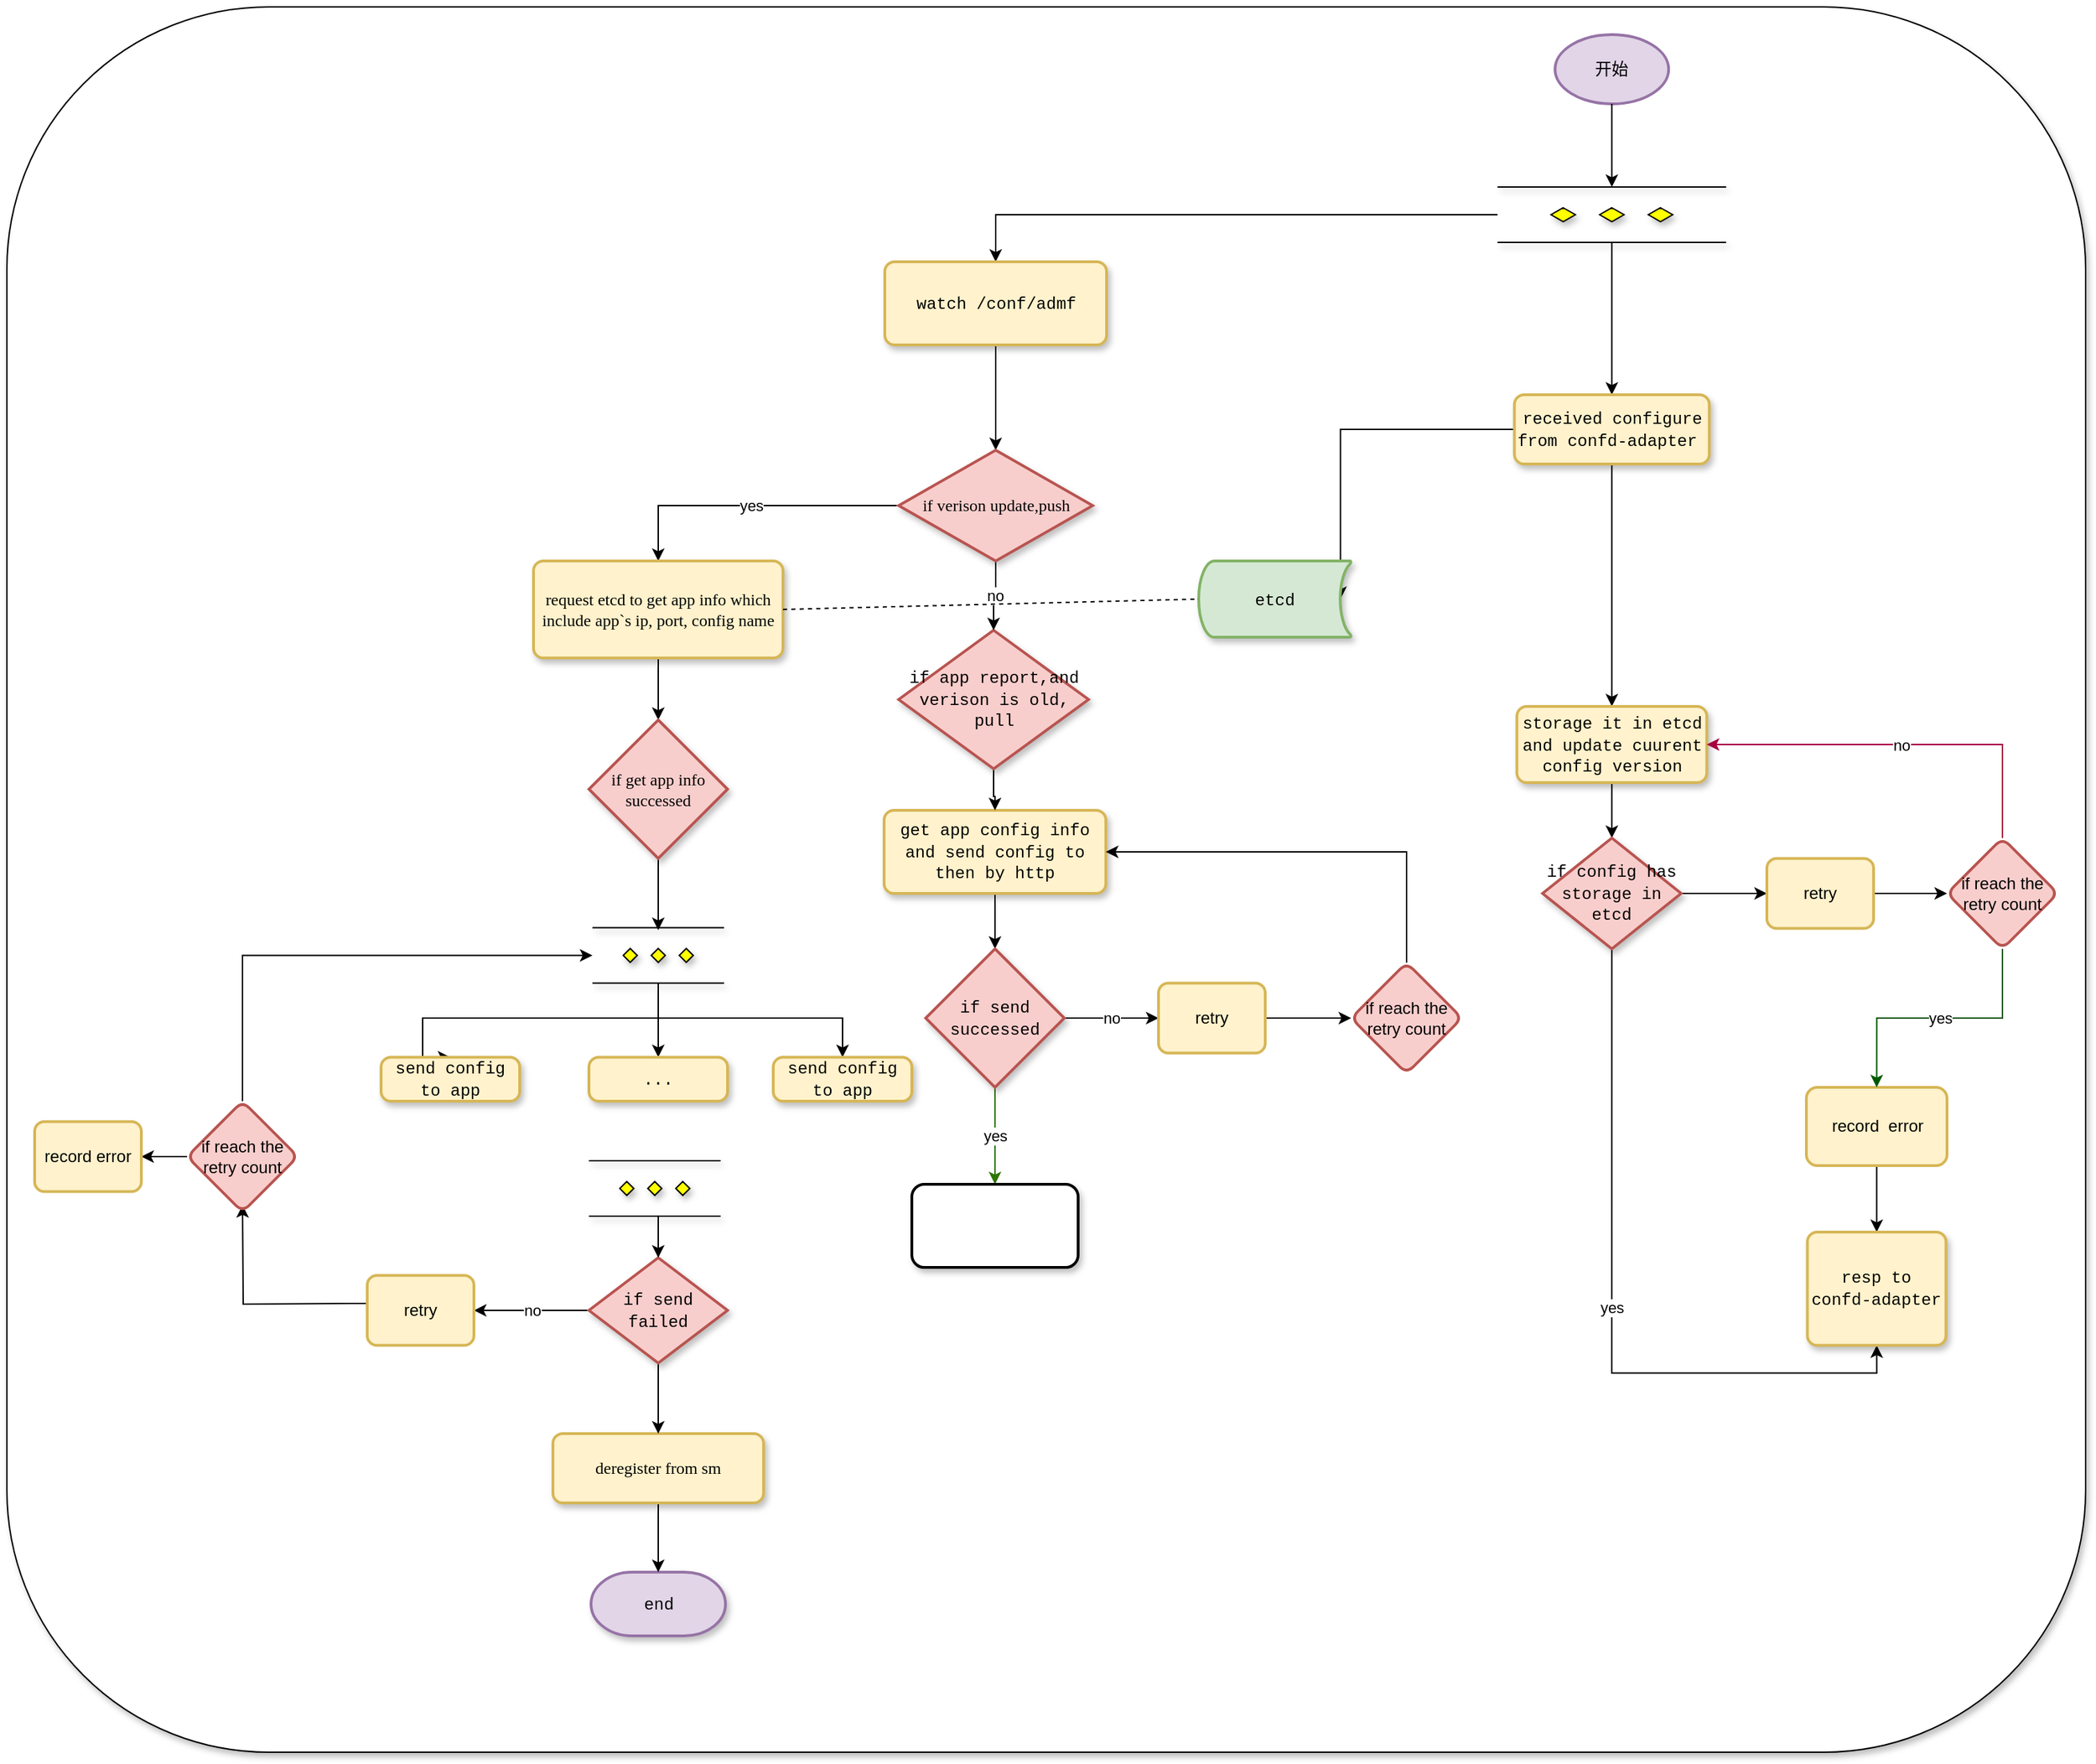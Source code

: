 <mxfile version="13.8.1" type="github">
  <diagram id="C5RBs43oDa-KdzZeNtuy" name="Page-1">
    <mxGraphModel dx="2489" dy="-373" grid="1" gridSize="10" guides="1" tooltips="1" connect="1" arrows="1" fold="1" page="1" pageScale="1" pageWidth="827" pageHeight="1169" math="0" shadow="0">
      <root>
        <mxCell id="WIyWlLk6GJQsqaUBKTNV-0" />
        <mxCell id="WIyWlLk6GJQsqaUBKTNV-1" parent="WIyWlLk6GJQsqaUBKTNV-0" />
        <mxCell id="MOtrbbV4XvPzGapGwvdg-0" value="" style="rounded=1;whiteSpace=wrap;html=1;shadow=1;glass=0;sketch=0;strokeWidth=1;gradientColor=none;" parent="WIyWlLk6GJQsqaUBKTNV-1" vertex="1">
          <mxGeometry x="-820" y="1510" width="1500" height="1260" as="geometry" />
        </mxCell>
        <mxCell id="MOtrbbV4XvPzGapGwvdg-40" value="开始" style="strokeWidth=2;html=1;shape=mxgraph.flowchart.start_1;whiteSpace=wrap;fillColor=#e1d5e7;strokeColor=#9673a6;" parent="WIyWlLk6GJQsqaUBKTNV-1" vertex="1">
          <mxGeometry x="297.13" y="1530" width="82" height="50" as="geometry" />
        </mxCell>
        <mxCell id="mS3H4aOOXCstNZzSepwQ-0" style="edgeStyle=orthogonalEdgeStyle;rounded=0;orthogonalLoop=1;jettySize=auto;html=1;exitX=0.5;exitY=1;exitDx=0;exitDy=0;exitPerimeter=0;entryX=0.5;entryY=0;entryDx=0;entryDy=0;" edge="1" parent="WIyWlLk6GJQsqaUBKTNV-1" source="MOtrbbV4XvPzGapGwvdg-47" target="MOtrbbV4XvPzGapGwvdg-54">
          <mxGeometry relative="1" as="geometry" />
        </mxCell>
        <mxCell id="mS3H4aOOXCstNZzSepwQ-3" style="edgeStyle=orthogonalEdgeStyle;rounded=0;orthogonalLoop=1;jettySize=auto;html=1;exitX=0;exitY=0.5;exitDx=0;exitDy=0;exitPerimeter=0;" edge="1" parent="WIyWlLk6GJQsqaUBKTNV-1" source="MOtrbbV4XvPzGapGwvdg-47" target="MOtrbbV4XvPzGapGwvdg-97">
          <mxGeometry relative="1" as="geometry" />
        </mxCell>
        <mxCell id="MOtrbbV4XvPzGapGwvdg-47" value="" style="verticalLabelPosition=bottom;verticalAlign=top;html=1;shape=mxgraph.flowchart.parallel_mode;pointerEvents=1;rounded=1;shadow=1;glass=0;sketch=0;strokeWidth=1;gradientColor=none;" parent="WIyWlLk6GJQsqaUBKTNV-1" vertex="1">
          <mxGeometry x="255.63" y="1640" width="165" height="40" as="geometry" />
        </mxCell>
        <mxCell id="MOtrbbV4XvPzGapGwvdg-52" style="edgeStyle=orthogonalEdgeStyle;rounded=0;orthogonalLoop=1;jettySize=auto;html=1;exitX=0.5;exitY=1;exitDx=0;exitDy=0;" parent="WIyWlLk6GJQsqaUBKTNV-1" source="MOtrbbV4XvPzGapGwvdg-54" target="MOtrbbV4XvPzGapGwvdg-71" edge="1">
          <mxGeometry relative="1" as="geometry" />
        </mxCell>
        <mxCell id="MOtrbbV4XvPzGapGwvdg-53" style="edgeStyle=orthogonalEdgeStyle;rounded=0;orthogonalLoop=1;jettySize=auto;html=1;exitX=0;exitY=0.5;exitDx=0;exitDy=0;entryX=0.93;entryY=0.5;entryDx=0;entryDy=0;entryPerimeter=0;" parent="WIyWlLk6GJQsqaUBKTNV-1" source="MOtrbbV4XvPzGapGwvdg-54" target="MOtrbbV4XvPzGapGwvdg-57" edge="1">
          <mxGeometry relative="1" as="geometry" />
        </mxCell>
        <mxCell id="MOtrbbV4XvPzGapGwvdg-54" value="&lt;font face=&quot;Courier New&quot;&gt;received configure from confd-adapter&amp;nbsp;&lt;/font&gt;" style="rounded=1;whiteSpace=wrap;html=1;absoluteArcSize=1;arcSize=14;strokeWidth=2;shadow=1;glass=0;sketch=0;fillColor=#fff2cc;strokeColor=#d6b656;" parent="WIyWlLk6GJQsqaUBKTNV-1" vertex="1">
          <mxGeometry x="267.82" y="1790" width="140.62" height="50" as="geometry" />
        </mxCell>
        <mxCell id="MOtrbbV4XvPzGapGwvdg-57" value="&lt;font face=&quot;Courier New&quot;&gt;etcd&lt;/font&gt;" style="strokeWidth=2;html=1;shape=mxgraph.flowchart.stored_data;whiteSpace=wrap;rounded=1;shadow=1;glass=0;sketch=0;fillColor=#d5e8d4;strokeColor=#82b366;" parent="WIyWlLk6GJQsqaUBKTNV-1" vertex="1">
          <mxGeometry x="40" y="1910" width="110" height="55" as="geometry" />
        </mxCell>
        <mxCell id="MOtrbbV4XvPzGapGwvdg-61" value="&lt;font face=&quot;Courier New&quot;&gt;end&lt;/font&gt;" style="strokeWidth=2;html=1;shape=mxgraph.flowchart.terminator;whiteSpace=wrap;rounded=1;shadow=1;glass=0;sketch=0;fillColor=#e1d5e7;strokeColor=#9673a6;" parent="WIyWlLk6GJQsqaUBKTNV-1" vertex="1">
          <mxGeometry x="-398.5" y="2640" width="97" height="46" as="geometry" />
        </mxCell>
        <mxCell id="MOtrbbV4XvPzGapGwvdg-62" style="edgeStyle=orthogonalEdgeStyle;rounded=0;orthogonalLoop=1;jettySize=auto;html=1;exitX=0.5;exitY=1;exitDx=0;exitDy=0;" parent="WIyWlLk6GJQsqaUBKTNV-1" source="MOtrbbV4XvPzGapGwvdg-63" target="MOtrbbV4XvPzGapGwvdg-68" edge="1">
          <mxGeometry relative="1" as="geometry" />
        </mxCell>
        <mxCell id="MOtrbbV4XvPzGapGwvdg-63" value="&lt;font face=&quot;Courier New&quot;&gt;get app config info and send config to then by http&lt;/font&gt;" style="rounded=1;whiteSpace=wrap;html=1;absoluteArcSize=1;arcSize=14;strokeWidth=2;shadow=1;glass=0;sketch=0;fillColor=#fff2cc;strokeColor=#d6b656;" parent="WIyWlLk6GJQsqaUBKTNV-1" vertex="1">
          <mxGeometry x="-187" y="2090" width="160" height="60" as="geometry" />
        </mxCell>
        <mxCell id="MOtrbbV4XvPzGapGwvdg-64" style="edgeStyle=orthogonalEdgeStyle;rounded=0;orthogonalLoop=1;jettySize=auto;html=1;exitX=0.5;exitY=1;exitDx=0;exitDy=0;exitPerimeter=0;" parent="WIyWlLk6GJQsqaUBKTNV-1" source="MOtrbbV4XvPzGapGwvdg-65" target="MOtrbbV4XvPzGapGwvdg-63" edge="1">
          <mxGeometry relative="1" as="geometry" />
        </mxCell>
        <mxCell id="MOtrbbV4XvPzGapGwvdg-65" value="&lt;font face=&quot;Courier New&quot;&gt;if app report,and verison is old, pull&lt;/font&gt;" style="strokeWidth=2;html=1;shape=mxgraph.flowchart.decision;whiteSpace=wrap;rounded=1;shadow=1;glass=0;sketch=0;fillColor=#f8cecc;strokeColor=#b85450;" parent="WIyWlLk6GJQsqaUBKTNV-1" vertex="1">
          <mxGeometry x="-176.5" y="1960" width="137" height="100" as="geometry" />
        </mxCell>
        <mxCell id="MOtrbbV4XvPzGapGwvdg-66" value="yes" style="edgeStyle=orthogonalEdgeStyle;rounded=0;orthogonalLoop=1;jettySize=auto;html=1;fillColor=#60a917;strokeColor=#2D7600;" parent="WIyWlLk6GJQsqaUBKTNV-1" source="MOtrbbV4XvPzGapGwvdg-68" target="MOtrbbV4XvPzGapGwvdg-84" edge="1">
          <mxGeometry relative="1" as="geometry" />
        </mxCell>
        <mxCell id="MOtrbbV4XvPzGapGwvdg-67" value="no" style="edgeStyle=orthogonalEdgeStyle;rounded=0;orthogonalLoop=1;jettySize=auto;html=1;exitX=1;exitY=0.5;exitDx=0;exitDy=0;exitPerimeter=0;entryX=0;entryY=0.5;entryDx=0;entryDy=0;" parent="WIyWlLk6GJQsqaUBKTNV-1" source="MOtrbbV4XvPzGapGwvdg-68" target="MOtrbbV4XvPzGapGwvdg-93" edge="1">
          <mxGeometry relative="1" as="geometry" />
        </mxCell>
        <mxCell id="MOtrbbV4XvPzGapGwvdg-68" value="&lt;font face=&quot;Courier New&quot;&gt;if send successed&lt;/font&gt;" style="strokeWidth=2;html=1;shape=mxgraph.flowchart.decision;whiteSpace=wrap;rounded=1;shadow=1;glass=0;sketch=0;fillColor=#f8cecc;strokeColor=#b85450;" parent="WIyWlLk6GJQsqaUBKTNV-1" vertex="1">
          <mxGeometry x="-157" y="2190" width="100" height="100" as="geometry" />
        </mxCell>
        <mxCell id="MOtrbbV4XvPzGapGwvdg-69" value="yes" style="edgeStyle=orthogonalEdgeStyle;rounded=0;orthogonalLoop=1;jettySize=auto;html=1;exitX=0.5;exitY=1;exitDx=0;exitDy=0;entryX=0.5;entryY=1;entryDx=0;entryDy=0;" parent="WIyWlLk6GJQsqaUBKTNV-1" source="MOtrbbV4XvPzGapGwvdg-86" target="MOtrbbV4XvPzGapGwvdg-81" edge="1">
          <mxGeometry relative="1" as="geometry">
            <mxPoint x="335" y="2230" as="targetPoint" />
          </mxGeometry>
        </mxCell>
        <mxCell id="MOtrbbV4XvPzGapGwvdg-70" style="edgeStyle=orthogonalEdgeStyle;rounded=0;orthogonalLoop=1;jettySize=auto;html=1;exitX=0.5;exitY=1;exitDx=0;exitDy=0;entryX=0.5;entryY=0;entryDx=0;entryDy=0;entryPerimeter=0;" parent="WIyWlLk6GJQsqaUBKTNV-1" source="MOtrbbV4XvPzGapGwvdg-71" target="MOtrbbV4XvPzGapGwvdg-86" edge="1">
          <mxGeometry relative="1" as="geometry" />
        </mxCell>
        <mxCell id="MOtrbbV4XvPzGapGwvdg-71" value="&lt;font face=&quot;Courier New&quot;&gt;storage it in etcd and update cuurent config version&lt;/font&gt;" style="rounded=1;whiteSpace=wrap;html=1;absoluteArcSize=1;arcSize=14;strokeWidth=2;shadow=1;glass=0;sketch=0;fillColor=#fff2cc;strokeColor=#d6b656;" parent="WIyWlLk6GJQsqaUBKTNV-1" vertex="1">
          <mxGeometry x="269.63" y="2015" width="137" height="55" as="geometry" />
        </mxCell>
        <mxCell id="MOtrbbV4XvPzGapGwvdg-78" style="edgeStyle=orthogonalEdgeStyle;rounded=0;orthogonalLoop=1;jettySize=auto;html=1;exitX=0.5;exitY=1;exitDx=0;exitDy=0;" parent="WIyWlLk6GJQsqaUBKTNV-1" source="MOtrbbV4XvPzGapGwvdg-79" target="MOtrbbV4XvPzGapGwvdg-81" edge="1">
          <mxGeometry relative="1" as="geometry" />
        </mxCell>
        <mxCell id="MOtrbbV4XvPzGapGwvdg-79" value="record&amp;nbsp; error" style="whiteSpace=wrap;html=1;rounded=1;strokeWidth=2;arcSize=14;fillColor=#fff2cc;strokeColor=#d6b656;" parent="WIyWlLk6GJQsqaUBKTNV-1" vertex="1">
          <mxGeometry x="478.5" y="2290" width="101.5" height="56.5" as="geometry" />
        </mxCell>
        <mxCell id="MOtrbbV4XvPzGapGwvdg-81" value="&lt;font face=&quot;Courier New&quot;&gt;resp to confd-adapter&lt;/font&gt;" style="rounded=1;whiteSpace=wrap;html=1;absoluteArcSize=1;arcSize=14;strokeWidth=2;shadow=1;glass=0;sketch=0;fillColor=#fff2cc;strokeColor=#d6b656;" parent="WIyWlLk6GJQsqaUBKTNV-1" vertex="1">
          <mxGeometry x="479.25" y="2394.5" width="100" height="81.75" as="geometry" />
        </mxCell>
        <mxCell id="MOtrbbV4XvPzGapGwvdg-84" value="" style="whiteSpace=wrap;html=1;rounded=1;shadow=1;strokeWidth=2;glass=0;sketch=0;" parent="WIyWlLk6GJQsqaUBKTNV-1" vertex="1">
          <mxGeometry x="-167" y="2360" width="120" height="60" as="geometry" />
        </mxCell>
        <mxCell id="MOtrbbV4XvPzGapGwvdg-85" style="edgeStyle=orthogonalEdgeStyle;rounded=0;orthogonalLoop=1;jettySize=auto;html=1;exitX=1;exitY=0.5;exitDx=0;exitDy=0;exitPerimeter=0;" parent="WIyWlLk6GJQsqaUBKTNV-1" source="MOtrbbV4XvPzGapGwvdg-86" target="MOtrbbV4XvPzGapGwvdg-88" edge="1">
          <mxGeometry relative="1" as="geometry" />
        </mxCell>
        <mxCell id="MOtrbbV4XvPzGapGwvdg-86" value="&lt;font face=&quot;Courier New&quot;&gt;if config has storage in etcd&lt;/font&gt;" style="strokeWidth=2;html=1;shape=mxgraph.flowchart.decision;whiteSpace=wrap;rounded=1;shadow=1;glass=0;sketch=0;fillColor=#f8cecc;strokeColor=#b85450;" parent="WIyWlLk6GJQsqaUBKTNV-1" vertex="1">
          <mxGeometry x="288.13" y="2110" width="100" height="80" as="geometry" />
        </mxCell>
        <mxCell id="MOtrbbV4XvPzGapGwvdg-87" style="edgeStyle=orthogonalEdgeStyle;rounded=0;orthogonalLoop=1;jettySize=auto;html=1;exitX=1;exitY=0.5;exitDx=0;exitDy=0;entryX=0;entryY=0.5;entryDx=0;entryDy=0;" parent="WIyWlLk6GJQsqaUBKTNV-1" source="MOtrbbV4XvPzGapGwvdg-88" target="MOtrbbV4XvPzGapGwvdg-91" edge="1">
          <mxGeometry relative="1" as="geometry" />
        </mxCell>
        <mxCell id="MOtrbbV4XvPzGapGwvdg-88" value="retry" style="rounded=1;whiteSpace=wrap;html=1;absoluteArcSize=1;arcSize=14;strokeWidth=2;fillColor=#fff2cc;strokeColor=#d6b656;" parent="WIyWlLk6GJQsqaUBKTNV-1" vertex="1">
          <mxGeometry x="450" y="2124.75" width="77" height="50.5" as="geometry" />
        </mxCell>
        <mxCell id="MOtrbbV4XvPzGapGwvdg-89" value="no" style="edgeStyle=orthogonalEdgeStyle;rounded=0;orthogonalLoop=1;jettySize=auto;html=1;exitX=0.5;exitY=0;exitDx=0;exitDy=0;entryX=1;entryY=0.5;entryDx=0;entryDy=0;fillColor=#d80073;strokeColor=#A50040;" parent="WIyWlLk6GJQsqaUBKTNV-1" source="MOtrbbV4XvPzGapGwvdg-91" target="MOtrbbV4XvPzGapGwvdg-71" edge="1">
          <mxGeometry relative="1" as="geometry" />
        </mxCell>
        <mxCell id="MOtrbbV4XvPzGapGwvdg-90" value="yes" style="edgeStyle=orthogonalEdgeStyle;rounded=0;orthogonalLoop=1;jettySize=auto;html=1;exitX=0.5;exitY=1;exitDx=0;exitDy=0;entryX=0.5;entryY=0;entryDx=0;entryDy=0;fillColor=#008a00;strokeColor=#005700;" parent="WIyWlLk6GJQsqaUBKTNV-1" source="MOtrbbV4XvPzGapGwvdg-91" target="MOtrbbV4XvPzGapGwvdg-79" edge="1">
          <mxGeometry relative="1" as="geometry" />
        </mxCell>
        <mxCell id="MOtrbbV4XvPzGapGwvdg-91" value="if reach the retry count" style="rhombus;whiteSpace=wrap;html=1;rounded=1;strokeWidth=2;arcSize=14;fillColor=#f8cecc;strokeColor=#b85450;" parent="WIyWlLk6GJQsqaUBKTNV-1" vertex="1">
          <mxGeometry x="580" y="2110" width="80" height="80" as="geometry" />
        </mxCell>
        <mxCell id="MOtrbbV4XvPzGapGwvdg-92" style="edgeStyle=orthogonalEdgeStyle;rounded=0;orthogonalLoop=1;jettySize=auto;html=1;exitX=1;exitY=0.5;exitDx=0;exitDy=0;entryX=0;entryY=0.5;entryDx=0;entryDy=0;" parent="WIyWlLk6GJQsqaUBKTNV-1" source="MOtrbbV4XvPzGapGwvdg-93" target="MOtrbbV4XvPzGapGwvdg-95" edge="1">
          <mxGeometry relative="1" as="geometry" />
        </mxCell>
        <mxCell id="MOtrbbV4XvPzGapGwvdg-93" value="retry" style="rounded=1;whiteSpace=wrap;html=1;absoluteArcSize=1;arcSize=14;strokeWidth=2;fillColor=#fff2cc;strokeColor=#d6b656;" parent="WIyWlLk6GJQsqaUBKTNV-1" vertex="1">
          <mxGeometry x="11" y="2214.75" width="77" height="50.5" as="geometry" />
        </mxCell>
        <mxCell id="MOtrbbV4XvPzGapGwvdg-94" style="edgeStyle=orthogonalEdgeStyle;rounded=0;orthogonalLoop=1;jettySize=auto;html=1;exitX=0.5;exitY=0;exitDx=0;exitDy=0;entryX=1;entryY=0.5;entryDx=0;entryDy=0;" parent="WIyWlLk6GJQsqaUBKTNV-1" source="MOtrbbV4XvPzGapGwvdg-95" target="MOtrbbV4XvPzGapGwvdg-63" edge="1">
          <mxGeometry relative="1" as="geometry" />
        </mxCell>
        <mxCell id="MOtrbbV4XvPzGapGwvdg-95" value="if reach the retry count" style="rhombus;whiteSpace=wrap;html=1;rounded=1;strokeWidth=2;arcSize=14;fillColor=#f8cecc;strokeColor=#b85450;" parent="WIyWlLk6GJQsqaUBKTNV-1" vertex="1">
          <mxGeometry x="150" y="2200" width="80" height="80" as="geometry" />
        </mxCell>
        <mxCell id="MOtrbbV4XvPzGapGwvdg-96" style="edgeStyle=orthogonalEdgeStyle;rounded=0;orthogonalLoop=1;jettySize=auto;html=1;exitX=0.5;exitY=1;exitDx=0;exitDy=0;entryX=0.5;entryY=0;entryDx=0;entryDy=0;entryPerimeter=0;" parent="WIyWlLk6GJQsqaUBKTNV-1" source="MOtrbbV4XvPzGapGwvdg-97" target="MOtrbbV4XvPzGapGwvdg-102" edge="1">
          <mxGeometry relative="1" as="geometry" />
        </mxCell>
        <mxCell id="MOtrbbV4XvPzGapGwvdg-97" value="&lt;font face=&quot;Courier New&quot;&gt;watch /conf/admf&lt;/font&gt;" style="rounded=1;whiteSpace=wrap;html=1;absoluteArcSize=1;arcSize=14;strokeWidth=2;shadow=1;glass=0;sketch=0;fillColor=#fff2cc;strokeColor=#d6b656;" parent="WIyWlLk6GJQsqaUBKTNV-1" vertex="1">
          <mxGeometry x="-186.5" y="1694" width="160" height="60" as="geometry" />
        </mxCell>
        <mxCell id="MOtrbbV4XvPzGapGwvdg-98" style="edgeStyle=orthogonalEdgeStyle;rounded=0;orthogonalLoop=1;jettySize=auto;html=1;exitX=0.5;exitY=1;exitDx=0;exitDy=0;" parent="WIyWlLk6GJQsqaUBKTNV-1" source="MOtrbbV4XvPzGapGwvdg-99" target="MOtrbbV4XvPzGapGwvdg-61" edge="1">
          <mxGeometry relative="1" as="geometry" />
        </mxCell>
        <mxCell id="MOtrbbV4XvPzGapGwvdg-99" value="&lt;font face=&quot;Lucida Console&quot;&gt;deregister from sm&lt;/font&gt;" style="rounded=1;whiteSpace=wrap;html=1;absoluteArcSize=1;arcSize=14;strokeWidth=2;shadow=1;glass=0;sketch=0;fillColor=#fff2cc;strokeColor=#d6b656;" parent="WIyWlLk6GJQsqaUBKTNV-1" vertex="1">
          <mxGeometry x="-426" y="2540" width="152" height="50" as="geometry" />
        </mxCell>
        <mxCell id="MOtrbbV4XvPzGapGwvdg-100" value="yes" style="edgeStyle=orthogonalEdgeStyle;rounded=0;orthogonalLoop=1;jettySize=auto;html=1;exitX=0;exitY=0.5;exitDx=0;exitDy=0;exitPerimeter=0;entryX=0.5;entryY=0;entryDx=0;entryDy=0;" parent="WIyWlLk6GJQsqaUBKTNV-1" source="MOtrbbV4XvPzGapGwvdg-102" target="MOtrbbV4XvPzGapGwvdg-104" edge="1">
          <mxGeometry relative="1" as="geometry">
            <Array as="points">
              <mxPoint x="-350" y="1870" />
            </Array>
          </mxGeometry>
        </mxCell>
        <mxCell id="MOtrbbV4XvPzGapGwvdg-101" value="no" style="edgeStyle=orthogonalEdgeStyle;rounded=0;orthogonalLoop=1;jettySize=auto;html=1;exitX=0.5;exitY=1;exitDx=0;exitDy=0;exitPerimeter=0;entryX=0.5;entryY=0;entryDx=0;entryDy=0;entryPerimeter=0;" parent="WIyWlLk6GJQsqaUBKTNV-1" source="MOtrbbV4XvPzGapGwvdg-102" target="MOtrbbV4XvPzGapGwvdg-65" edge="1">
          <mxGeometry relative="1" as="geometry" />
        </mxCell>
        <mxCell id="MOtrbbV4XvPzGapGwvdg-102" value="&lt;font face=&quot;Lucida Console&quot;&gt;if verison update,push&lt;/font&gt;" style="strokeWidth=2;html=1;shape=mxgraph.flowchart.decision;whiteSpace=wrap;rounded=1;shadow=1;glass=0;sketch=0;fillColor=#f8cecc;strokeColor=#b85450;" parent="WIyWlLk6GJQsqaUBKTNV-1" vertex="1">
          <mxGeometry x="-176.5" y="1830" width="140" height="80" as="geometry" />
        </mxCell>
        <mxCell id="MOtrbbV4XvPzGapGwvdg-103" style="edgeStyle=orthogonalEdgeStyle;rounded=0;orthogonalLoop=1;jettySize=auto;html=1;exitX=0.5;exitY=1;exitDx=0;exitDy=0;entryX=0.5;entryY=0;entryDx=0;entryDy=0;entryPerimeter=0;" parent="WIyWlLk6GJQsqaUBKTNV-1" source="MOtrbbV4XvPzGapGwvdg-104" target="MOtrbbV4XvPzGapGwvdg-106" edge="1">
          <mxGeometry relative="1" as="geometry" />
        </mxCell>
        <mxCell id="MOtrbbV4XvPzGapGwvdg-104" value="&lt;font face=&quot;Lucida Console&quot;&gt;request etcd to get app info which include app`s ip, port, config name&lt;/font&gt;" style="rounded=1;whiteSpace=wrap;html=1;absoluteArcSize=1;arcSize=14;strokeWidth=2;shadow=1;glass=0;sketch=0;fillColor=#fff2cc;strokeColor=#d6b656;" parent="WIyWlLk6GJQsqaUBKTNV-1" vertex="1">
          <mxGeometry x="-440" y="1910" width="180" height="70" as="geometry" />
        </mxCell>
        <mxCell id="MOtrbbV4XvPzGapGwvdg-105" style="edgeStyle=orthogonalEdgeStyle;rounded=0;orthogonalLoop=1;jettySize=auto;html=1;exitX=0.5;exitY=1;exitDx=0;exitDy=0;exitPerimeter=0;" parent="WIyWlLk6GJQsqaUBKTNV-1" source="MOtrbbV4XvPzGapGwvdg-106" edge="1">
          <mxGeometry relative="1" as="geometry">
            <mxPoint x="-350" y="2176.5" as="targetPoint" />
          </mxGeometry>
        </mxCell>
        <mxCell id="MOtrbbV4XvPzGapGwvdg-106" value="&lt;font face=&quot;Lucida Console&quot;&gt;if get app info successed&lt;/font&gt;" style="strokeWidth=2;html=1;shape=mxgraph.flowchart.decision;whiteSpace=wrap;rounded=1;shadow=1;glass=0;sketch=0;fillColor=#f8cecc;strokeColor=#b85450;" parent="WIyWlLk6GJQsqaUBKTNV-1" vertex="1">
          <mxGeometry x="-400" y="2024.75" width="100" height="100" as="geometry" />
        </mxCell>
        <mxCell id="MOtrbbV4XvPzGapGwvdg-107" style="edgeStyle=orthogonalEdgeStyle;rounded=0;orthogonalLoop=1;jettySize=auto;html=1;exitX=0.5;exitY=1;exitDx=0;exitDy=0;exitPerimeter=0;entryX=0.5;entryY=0;entryDx=0;entryDy=0;" parent="WIyWlLk6GJQsqaUBKTNV-1" source="MOtrbbV4XvPzGapGwvdg-110" target="MOtrbbV4XvPzGapGwvdg-111" edge="1">
          <mxGeometry relative="1" as="geometry">
            <Array as="points">
              <mxPoint x="-350" y="2240" />
              <mxPoint x="-520" y="2240" />
            </Array>
          </mxGeometry>
        </mxCell>
        <mxCell id="MOtrbbV4XvPzGapGwvdg-108" style="edgeStyle=orthogonalEdgeStyle;rounded=0;orthogonalLoop=1;jettySize=auto;html=1;exitX=0.5;exitY=1;exitDx=0;exitDy=0;exitPerimeter=0;" parent="WIyWlLk6GJQsqaUBKTNV-1" source="MOtrbbV4XvPzGapGwvdg-110" target="MOtrbbV4XvPzGapGwvdg-112" edge="1">
          <mxGeometry relative="1" as="geometry" />
        </mxCell>
        <mxCell id="MOtrbbV4XvPzGapGwvdg-109" style="edgeStyle=orthogonalEdgeStyle;rounded=0;orthogonalLoop=1;jettySize=auto;html=1;exitX=0.5;exitY=1;exitDx=0;exitDy=0;exitPerimeter=0;" parent="WIyWlLk6GJQsqaUBKTNV-1" source="MOtrbbV4XvPzGapGwvdg-110" target="MOtrbbV4XvPzGapGwvdg-113" edge="1">
          <mxGeometry relative="1" as="geometry">
            <Array as="points">
              <mxPoint x="-350" y="2240" />
              <mxPoint x="-217" y="2240" />
            </Array>
          </mxGeometry>
        </mxCell>
        <mxCell id="MOtrbbV4XvPzGapGwvdg-110" value="" style="verticalLabelPosition=bottom;verticalAlign=top;html=1;shape=mxgraph.flowchart.parallel_mode;pointerEvents=1;rounded=1;shadow=1;glass=0;sketch=0;strokeWidth=1;gradientColor=none;" parent="WIyWlLk6GJQsqaUBKTNV-1" vertex="1">
          <mxGeometry x="-397.5" y="2174.75" width="95" height="40" as="geometry" />
        </mxCell>
        <mxCell id="MOtrbbV4XvPzGapGwvdg-111" value="&lt;font face=&quot;Courier New&quot;&gt;send config to app&lt;/font&gt;" style="rounded=1;whiteSpace=wrap;html=1;absoluteArcSize=1;arcSize=14;strokeWidth=2;shadow=1;glass=0;sketch=0;fillColor=#fff2cc;strokeColor=#d6b656;" parent="WIyWlLk6GJQsqaUBKTNV-1" vertex="1">
          <mxGeometry x="-550" y="2268.25" width="100" height="31.75" as="geometry" />
        </mxCell>
        <mxCell id="MOtrbbV4XvPzGapGwvdg-112" value="&lt;font face=&quot;Courier New&quot;&gt;...&lt;/font&gt;" style="rounded=1;whiteSpace=wrap;html=1;absoluteArcSize=1;arcSize=14;strokeWidth=2;shadow=1;glass=0;sketch=0;fillColor=#fff2cc;strokeColor=#d6b656;" parent="WIyWlLk6GJQsqaUBKTNV-1" vertex="1">
          <mxGeometry x="-400" y="2268.25" width="100" height="31.75" as="geometry" />
        </mxCell>
        <mxCell id="MOtrbbV4XvPzGapGwvdg-113" value="&lt;font face=&quot;Courier New&quot;&gt;send config to app&lt;/font&gt;" style="rounded=1;whiteSpace=wrap;html=1;absoluteArcSize=1;arcSize=14;strokeWidth=2;shadow=1;glass=0;sketch=0;fillColor=#fff2cc;strokeColor=#d6b656;" parent="WIyWlLk6GJQsqaUBKTNV-1" vertex="1">
          <mxGeometry x="-267" y="2268.25" width="100" height="31.75" as="geometry" />
        </mxCell>
        <mxCell id="MOtrbbV4XvPzGapGwvdg-114" value="no" style="edgeStyle=orthogonalEdgeStyle;rounded=0;orthogonalLoop=1;jettySize=auto;html=1;exitX=0;exitY=0.5;exitDx=0;exitDy=0;exitPerimeter=0;" parent="WIyWlLk6GJQsqaUBKTNV-1" source="MOtrbbV4XvPzGapGwvdg-115" target="MOtrbbV4XvPzGapGwvdg-119" edge="1">
          <mxGeometry relative="1" as="geometry" />
        </mxCell>
        <mxCell id="mS3H4aOOXCstNZzSepwQ-2" style="edgeStyle=orthogonalEdgeStyle;rounded=0;orthogonalLoop=1;jettySize=auto;html=1;entryX=0.5;entryY=0;entryDx=0;entryDy=0;" edge="1" parent="WIyWlLk6GJQsqaUBKTNV-1" source="MOtrbbV4XvPzGapGwvdg-115" target="MOtrbbV4XvPzGapGwvdg-99">
          <mxGeometry relative="1" as="geometry" />
        </mxCell>
        <mxCell id="MOtrbbV4XvPzGapGwvdg-115" value="&lt;font face=&quot;Courier New&quot;&gt;if send failed&lt;/font&gt;" style="strokeWidth=2;html=1;shape=mxgraph.flowchart.decision;whiteSpace=wrap;rounded=1;shadow=1;glass=0;sketch=0;fillColor=#f8cecc;strokeColor=#b85450;" parent="WIyWlLk6GJQsqaUBKTNV-1" vertex="1">
          <mxGeometry x="-400" y="2413" width="100" height="76" as="geometry" />
        </mxCell>
        <mxCell id="MOtrbbV4XvPzGapGwvdg-116" style="edgeStyle=orthogonalEdgeStyle;rounded=0;orthogonalLoop=1;jettySize=auto;html=1;exitX=0.5;exitY=1;exitDx=0;exitDy=0;exitPerimeter=0;entryX=0.5;entryY=0;entryDx=0;entryDy=0;entryPerimeter=0;" parent="WIyWlLk6GJQsqaUBKTNV-1" source="MOtrbbV4XvPzGapGwvdg-117" target="MOtrbbV4XvPzGapGwvdg-115" edge="1">
          <mxGeometry relative="1" as="geometry" />
        </mxCell>
        <mxCell id="MOtrbbV4XvPzGapGwvdg-117" value="" style="verticalLabelPosition=bottom;verticalAlign=top;html=1;shape=mxgraph.flowchart.parallel_mode;pointerEvents=1;rounded=1;shadow=1;glass=0;sketch=0;strokeWidth=1;gradientColor=none;" parent="WIyWlLk6GJQsqaUBKTNV-1" vertex="1">
          <mxGeometry x="-400" y="2343" width="95" height="40" as="geometry" />
        </mxCell>
        <mxCell id="MOtrbbV4XvPzGapGwvdg-118" style="edgeStyle=orthogonalEdgeStyle;rounded=0;orthogonalLoop=1;jettySize=auto;html=1;exitX=0;exitY=0.5;exitDx=0;exitDy=0;entryX=0.5;entryY=1;entryDx=0;entryDy=0;" parent="WIyWlLk6GJQsqaUBKTNV-1" edge="1">
          <mxGeometry relative="1" as="geometry">
            <mxPoint x="-560" y="2446" as="sourcePoint" />
            <mxPoint x="-650" y="2375" as="targetPoint" />
          </mxGeometry>
        </mxCell>
        <mxCell id="MOtrbbV4XvPzGapGwvdg-119" value="retry" style="rounded=1;whiteSpace=wrap;html=1;absoluteArcSize=1;arcSize=14;strokeWidth=2;fillColor=#fff2cc;strokeColor=#d6b656;" parent="WIyWlLk6GJQsqaUBKTNV-1" vertex="1">
          <mxGeometry x="-560" y="2425.75" width="77" height="50.5" as="geometry" />
        </mxCell>
        <mxCell id="MOtrbbV4XvPzGapGwvdg-120" style="edgeStyle=orthogonalEdgeStyle;rounded=0;orthogonalLoop=1;jettySize=auto;html=1;exitX=0;exitY=0.5;exitDx=0;exitDy=0;entryX=1;entryY=0.5;entryDx=0;entryDy=0;" parent="WIyWlLk6GJQsqaUBKTNV-1" source="MOtrbbV4XvPzGapGwvdg-122" target="MOtrbbV4XvPzGapGwvdg-123" edge="1">
          <mxGeometry relative="1" as="geometry" />
        </mxCell>
        <mxCell id="MOtrbbV4XvPzGapGwvdg-121" style="edgeStyle=orthogonalEdgeStyle;rounded=0;orthogonalLoop=1;jettySize=auto;html=1;exitX=0.5;exitY=0;exitDx=0;exitDy=0;entryX=0;entryY=0.5;entryDx=0;entryDy=0;entryPerimeter=0;" parent="WIyWlLk6GJQsqaUBKTNV-1" source="MOtrbbV4XvPzGapGwvdg-122" target="MOtrbbV4XvPzGapGwvdg-110" edge="1">
          <mxGeometry relative="1" as="geometry" />
        </mxCell>
        <mxCell id="MOtrbbV4XvPzGapGwvdg-122" value="if reach the retry count" style="rhombus;whiteSpace=wrap;html=1;rounded=1;strokeWidth=2;arcSize=14;fillColor=#f8cecc;strokeColor=#b85450;" parent="WIyWlLk6GJQsqaUBKTNV-1" vertex="1">
          <mxGeometry x="-690" y="2300" width="80" height="80" as="geometry" />
        </mxCell>
        <mxCell id="MOtrbbV4XvPzGapGwvdg-123" value="record error" style="rounded=1;whiteSpace=wrap;html=1;absoluteArcSize=1;arcSize=14;strokeWidth=2;fillColor=#fff2cc;strokeColor=#d6b656;" parent="WIyWlLk6GJQsqaUBKTNV-1" vertex="1">
          <mxGeometry x="-800" y="2314.75" width="77" height="50.5" as="geometry" />
        </mxCell>
        <mxCell id="MOtrbbV4XvPzGapGwvdg-124" value="" style="endArrow=none;dashed=1;html=1;exitX=1;exitY=0.5;exitDx=0;exitDy=0;entryX=0;entryY=0.5;entryDx=0;entryDy=0;entryPerimeter=0;" parent="WIyWlLk6GJQsqaUBKTNV-1" source="MOtrbbV4XvPzGapGwvdg-104" target="MOtrbbV4XvPzGapGwvdg-57" edge="1">
          <mxGeometry width="50" height="50" relative="1" as="geometry">
            <mxPoint x="-180" y="1970" as="sourcePoint" />
            <mxPoint x="-130" y="1920" as="targetPoint" />
          </mxGeometry>
        </mxCell>
        <mxCell id="MOtrbbV4XvPzGapGwvdg-125" style="edgeStyle=orthogonalEdgeStyle;rounded=0;orthogonalLoop=1;jettySize=auto;html=1;exitX=0.5;exitY=1;exitDx=0;exitDy=0;entryX=0.5;entryY=0;entryDx=0;entryDy=0;entryPerimeter=0;exitPerimeter=0;" parent="WIyWlLk6GJQsqaUBKTNV-1" source="MOtrbbV4XvPzGapGwvdg-40" target="MOtrbbV4XvPzGapGwvdg-47" edge="1">
          <mxGeometry relative="1" as="geometry">
            <mxPoint x="338" y="1410" as="sourcePoint" />
          </mxGeometry>
        </mxCell>
      </root>
    </mxGraphModel>
  </diagram>
</mxfile>
